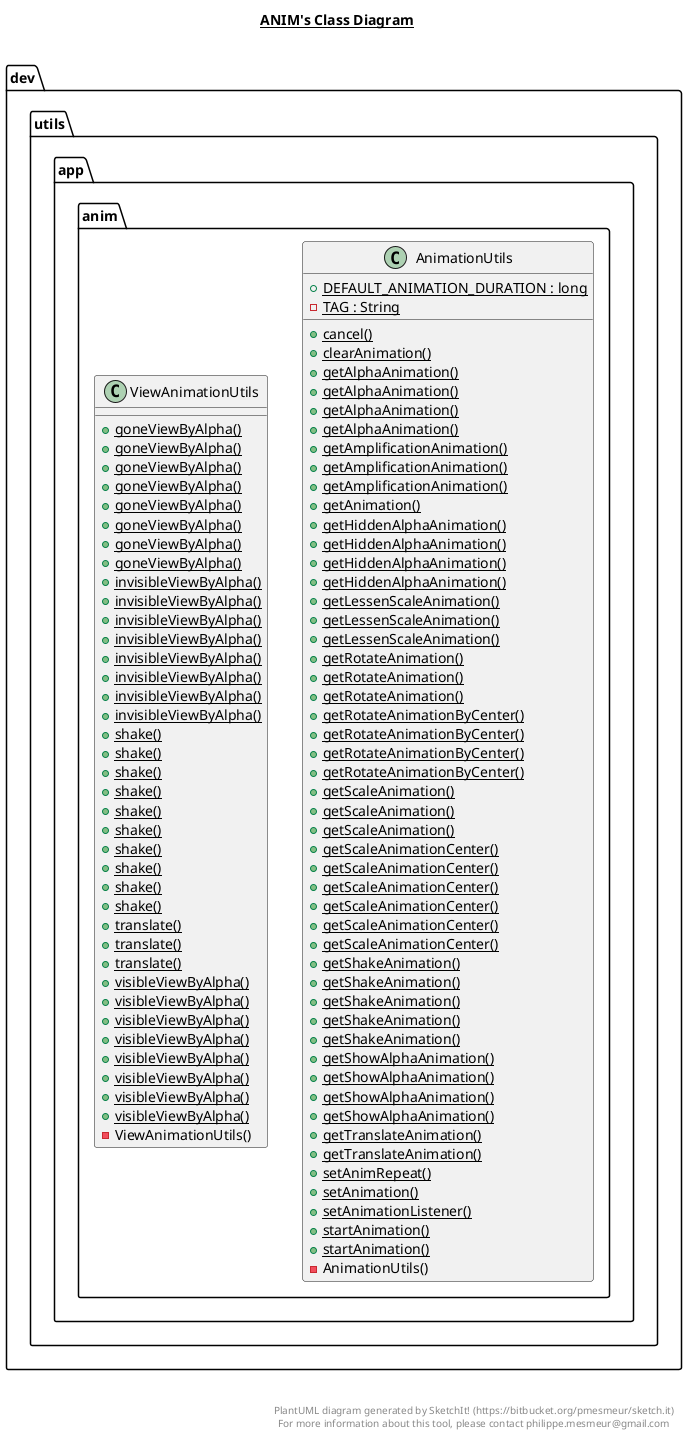 @startuml

title __ANIM's Class Diagram__\n

  namespace dev {
    namespace utils {
      namespace app {
        namespace anim {
          class dev.utils.app.anim.AnimationUtils {
              {static} + DEFAULT_ANIMATION_DURATION : long
              {static} - TAG : String
              {static} + cancel()
              {static} + clearAnimation()
              {static} + getAlphaAnimation()
              {static} + getAlphaAnimation()
              {static} + getAlphaAnimation()
              {static} + getAlphaAnimation()
              {static} + getAmplificationAnimation()
              {static} + getAmplificationAnimation()
              {static} + getAmplificationAnimation()
              {static} + getAnimation()
              {static} + getHiddenAlphaAnimation()
              {static} + getHiddenAlphaAnimation()
              {static} + getHiddenAlphaAnimation()
              {static} + getHiddenAlphaAnimation()
              {static} + getLessenScaleAnimation()
              {static} + getLessenScaleAnimation()
              {static} + getLessenScaleAnimation()
              {static} + getRotateAnimation()
              {static} + getRotateAnimation()
              {static} + getRotateAnimation()
              {static} + getRotateAnimationByCenter()
              {static} + getRotateAnimationByCenter()
              {static} + getRotateAnimationByCenter()
              {static} + getRotateAnimationByCenter()
              {static} + getScaleAnimation()
              {static} + getScaleAnimation()
              {static} + getScaleAnimation()
              {static} + getScaleAnimationCenter()
              {static} + getScaleAnimationCenter()
              {static} + getScaleAnimationCenter()
              {static} + getScaleAnimationCenter()
              {static} + getScaleAnimationCenter()
              {static} + getScaleAnimationCenter()
              {static} + getShakeAnimation()
              {static} + getShakeAnimation()
              {static} + getShakeAnimation()
              {static} + getShakeAnimation()
              {static} + getShakeAnimation()
              {static} + getShowAlphaAnimation()
              {static} + getShowAlphaAnimation()
              {static} + getShowAlphaAnimation()
              {static} + getShowAlphaAnimation()
              {static} + getTranslateAnimation()
              {static} + getTranslateAnimation()
              {static} + setAnimRepeat()
              {static} + setAnimation()
              {static} + setAnimationListener()
              {static} + startAnimation()
              {static} + startAnimation()
              - AnimationUtils()
          }
        }
      }
    }
  }
  

  namespace dev {
    namespace utils {
      namespace app {
        namespace anim {
          class dev.utils.app.anim.ViewAnimationUtils {
              {static} + goneViewByAlpha()
              {static} + goneViewByAlpha()
              {static} + goneViewByAlpha()
              {static} + goneViewByAlpha()
              {static} + goneViewByAlpha()
              {static} + goneViewByAlpha()
              {static} + goneViewByAlpha()
              {static} + goneViewByAlpha()
              {static} + invisibleViewByAlpha()
              {static} + invisibleViewByAlpha()
              {static} + invisibleViewByAlpha()
              {static} + invisibleViewByAlpha()
              {static} + invisibleViewByAlpha()
              {static} + invisibleViewByAlpha()
              {static} + invisibleViewByAlpha()
              {static} + invisibleViewByAlpha()
              {static} + shake()
              {static} + shake()
              {static} + shake()
              {static} + shake()
              {static} + shake()
              {static} + shake()
              {static} + shake()
              {static} + shake()
              {static} + shake()
              {static} + shake()
              {static} + translate()
              {static} + translate()
              {static} + translate()
              {static} + visibleViewByAlpha()
              {static} + visibleViewByAlpha()
              {static} + visibleViewByAlpha()
              {static} + visibleViewByAlpha()
              {static} + visibleViewByAlpha()
              {static} + visibleViewByAlpha()
              {static} + visibleViewByAlpha()
              {static} + visibleViewByAlpha()
              - ViewAnimationUtils()
          }
        }
      }
    }
  }
  



right footer


PlantUML diagram generated by SketchIt! (https://bitbucket.org/pmesmeur/sketch.it)
For more information about this tool, please contact philippe.mesmeur@gmail.com
endfooter

@enduml
